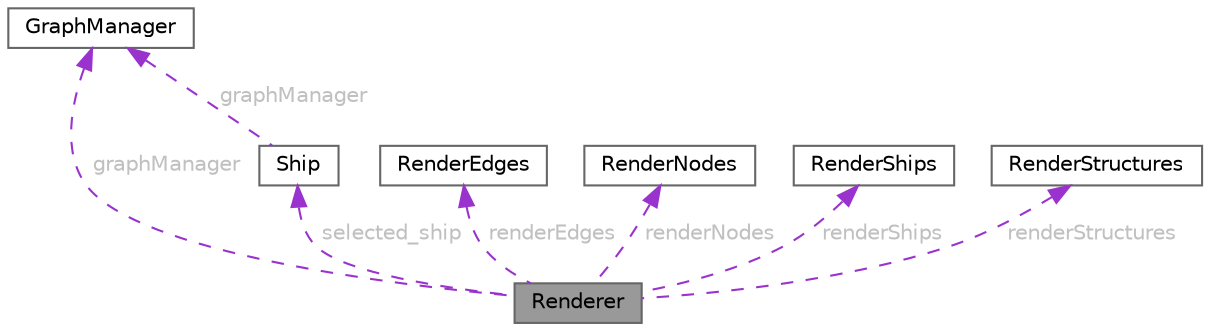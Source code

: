digraph "Renderer"
{
 // LATEX_PDF_SIZE
  bgcolor="transparent";
  edge [fontname=Helvetica,fontsize=10,labelfontname=Helvetica,labelfontsize=10];
  node [fontname=Helvetica,fontsize=10,shape=box,height=0.2,width=0.4];
  Node1 [id="Node000001",label="Renderer",height=0.2,width=0.4,color="gray40", fillcolor="grey60", style="filled", fontcolor="black",tooltip=" "];
  Node2 -> Node1 [id="edge1_Node000001_Node000002",dir="back",color="darkorchid3",style="dashed",tooltip=" ",label=" graphManager",fontcolor="grey" ];
  Node2 [id="Node000002",label="GraphManager",height=0.2,width=0.4,color="gray40", fillcolor="white", style="filled",URL="$class_graph_manager.html",tooltip=" "];
  Node3 -> Node1 [id="edge2_Node000001_Node000003",dir="back",color="darkorchid3",style="dashed",tooltip=" ",label=" selected_ship",fontcolor="grey" ];
  Node3 [id="Node000003",label="Ship",height=0.2,width=0.4,color="gray40", fillcolor="white", style="filled",URL="$class_ship.html",tooltip=" "];
  Node2 -> Node3 [id="edge3_Node000003_Node000002",dir="back",color="darkorchid3",style="dashed",tooltip=" ",label=" graphManager",fontcolor="grey" ];
  Node4 -> Node1 [id="edge4_Node000001_Node000004",dir="back",color="darkorchid3",style="dashed",tooltip=" ",label=" renderEdges",fontcolor="grey" ];
  Node4 [id="Node000004",label="RenderEdges",height=0.2,width=0.4,color="gray40", fillcolor="white", style="filled",URL="$class_render_edges.html",tooltip=" "];
  Node5 -> Node1 [id="edge5_Node000001_Node000005",dir="back",color="darkorchid3",style="dashed",tooltip=" ",label=" renderNodes",fontcolor="grey" ];
  Node5 [id="Node000005",label="RenderNodes",height=0.2,width=0.4,color="gray40", fillcolor="white", style="filled",URL="$class_render_nodes.html",tooltip=" "];
  Node6 -> Node1 [id="edge6_Node000001_Node000006",dir="back",color="darkorchid3",style="dashed",tooltip=" ",label=" renderShips",fontcolor="grey" ];
  Node6 [id="Node000006",label="RenderShips",height=0.2,width=0.4,color="gray40", fillcolor="white", style="filled",URL="$class_render_ships.html",tooltip=" "];
  Node7 -> Node1 [id="edge7_Node000001_Node000007",dir="back",color="darkorchid3",style="dashed",tooltip=" ",label=" renderStructures",fontcolor="grey" ];
  Node7 [id="Node000007",label="RenderStructures",height=0.2,width=0.4,color="gray40", fillcolor="white", style="filled",URL="$class_render_structures.html",tooltip=" "];
}
